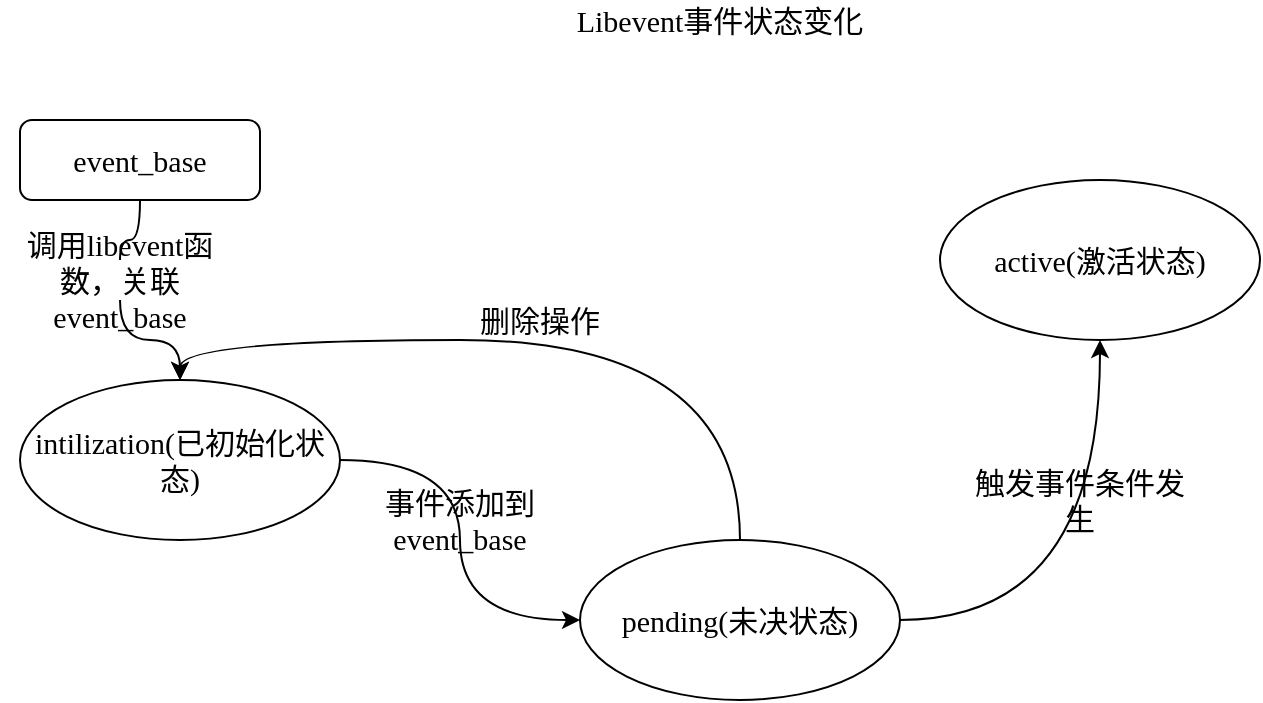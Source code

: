 <mxfile>
    <diagram id="2PF2wP2qX_3LeXV4Ih6o" name="第 1 页">
        <mxGraphModel dx="898" dy="680" grid="1" gridSize="10" guides="1" tooltips="1" connect="1" arrows="1" fold="1" page="1" pageScale="1" pageWidth="827" pageHeight="1169" math="0" shadow="0">
            <root>
                <mxCell id="0"/>
                <mxCell id="1" parent="0"/>
                <mxCell id="3" value="Libevent事件状态变化" style="text;html=1;strokeColor=none;fillColor=none;align=center;verticalAlign=middle;whiteSpace=wrap;rounded=0;fontFamily=Comic Sans MS;fontSize=15;" vertex="1" parent="1">
                    <mxGeometry x="380" y="50" width="180" height="20" as="geometry"/>
                </mxCell>
                <mxCell id="10" value="" style="edgeStyle=orthogonalEdgeStyle;rounded=0;orthogonalLoop=1;jettySize=auto;html=1;curved=1;startArrow=none;fontFamily=Comic Sans MS;fontSize=15;" edge="1" parent="1" source="15" target="5">
                    <mxGeometry relative="1" as="geometry"/>
                </mxCell>
                <mxCell id="4" value="event_base" style="rounded=1;whiteSpace=wrap;html=1;fontFamily=Comic Sans MS;fontSize=15;" vertex="1" parent="1">
                    <mxGeometry x="120" y="110" width="120" height="40" as="geometry"/>
                </mxCell>
                <mxCell id="12" value="" style="edgeStyle=orthogonalEdgeStyle;curved=1;rounded=0;orthogonalLoop=1;jettySize=auto;html=1;entryX=0;entryY=0.5;entryDx=0;entryDy=0;fontFamily=Comic Sans MS;fontSize=15;" edge="1" parent="1" source="5" target="6">
                    <mxGeometry relative="1" as="geometry">
                        <mxPoint x="200" y="400" as="targetPoint"/>
                    </mxGeometry>
                </mxCell>
                <mxCell id="5" value="intilization(已初始化状态)" style="ellipse;whiteSpace=wrap;html=1;fontFamily=Comic Sans MS;fontSize=15;" vertex="1" parent="1">
                    <mxGeometry x="120" y="240" width="160" height="80" as="geometry"/>
                </mxCell>
                <mxCell id="14" value="" style="edgeStyle=orthogonalEdgeStyle;curved=1;rounded=0;orthogonalLoop=1;jettySize=auto;html=1;fontFamily=Comic Sans MS;fontSize=15;" edge="1" parent="1" source="6" target="7">
                    <mxGeometry relative="1" as="geometry">
                        <mxPoint x="640" y="360" as="targetPoint"/>
                    </mxGeometry>
                </mxCell>
                <mxCell id="6" value="pending(未决状态)" style="ellipse;whiteSpace=wrap;html=1;fontFamily=Comic Sans MS;fontSize=15;" vertex="1" parent="1">
                    <mxGeometry x="400" y="320" width="160" height="80" as="geometry"/>
                </mxCell>
                <mxCell id="20" value="" style="edgeStyle=orthogonalEdgeStyle;curved=1;rounded=0;orthogonalLoop=1;jettySize=auto;html=1;entryX=0.5;entryY=0;entryDx=0;entryDy=0;exitX=0.5;exitY=0;exitDx=0;exitDy=0;fontFamily=Comic Sans MS;fontSize=15;" edge="1" parent="1" source="6" target="5">
                    <mxGeometry relative="1" as="geometry">
                        <mxPoint x="500" y="180" as="targetPoint"/>
                    </mxGeometry>
                </mxCell>
                <mxCell id="7" value="active(激活状态)" style="ellipse;whiteSpace=wrap;html=1;fontFamily=Comic Sans MS;fontSize=15;" vertex="1" parent="1">
                    <mxGeometry x="580" y="140" width="160" height="80" as="geometry"/>
                </mxCell>
                <mxCell id="15" value="调用libevent函数，关联event_base" style="text;html=1;strokeColor=none;fillColor=none;align=center;verticalAlign=middle;whiteSpace=wrap;rounded=0;fontFamily=Comic Sans MS;fontSize=15;" vertex="1" parent="1">
                    <mxGeometry x="110" y="180" width="120" height="20" as="geometry"/>
                </mxCell>
                <mxCell id="16" value="" style="edgeStyle=orthogonalEdgeStyle;rounded=0;orthogonalLoop=1;jettySize=auto;html=1;curved=1;endArrow=none;fontFamily=Comic Sans MS;fontSize=15;" edge="1" parent="1" source="4" target="15">
                    <mxGeometry relative="1" as="geometry">
                        <mxPoint x="180" y="150" as="sourcePoint"/>
                        <mxPoint x="200" y="240" as="targetPoint"/>
                    </mxGeometry>
                </mxCell>
                <mxCell id="17" value="事件添加到event_base" style="text;html=1;strokeColor=none;fillColor=none;align=center;verticalAlign=middle;whiteSpace=wrap;rounded=0;fontFamily=Comic Sans MS;fontSize=15;" vertex="1" parent="1">
                    <mxGeometry x="280" y="300" width="120" height="20" as="geometry"/>
                </mxCell>
                <mxCell id="18" value="触发事件条件发生" style="text;html=1;strokeColor=none;fillColor=none;align=center;verticalAlign=middle;whiteSpace=wrap;rounded=0;fontFamily=Comic Sans MS;fontSize=15;" vertex="1" parent="1">
                    <mxGeometry x="590" y="290" width="120" height="20" as="geometry"/>
                </mxCell>
                <mxCell id="22" value="删除操作" style="text;html=1;strokeColor=none;fillColor=none;align=center;verticalAlign=middle;whiteSpace=wrap;rounded=0;fontFamily=Comic Sans MS;fontSize=15;" vertex="1" parent="1">
                    <mxGeometry x="320" y="200" width="120" height="20" as="geometry"/>
                </mxCell>
            </root>
        </mxGraphModel>
    </diagram>
</mxfile>